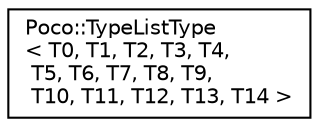 digraph "Graphical Class Hierarchy"
{
 // LATEX_PDF_SIZE
  edge [fontname="Helvetica",fontsize="10",labelfontname="Helvetica",labelfontsize="10"];
  node [fontname="Helvetica",fontsize="10",shape=record];
  rankdir="LR";
  Node0 [label="Poco::TypeListType\l\< T0, T1, T2, T3, T4,\l T5, T6, T7, T8, T9,\l T10, T11, T12, T13, T14 \>",height=0.2,width=0.4,color="black", fillcolor="white", style="filled",URL="$structPoco_1_1TypeListType.html",tooltip=" "];
}
